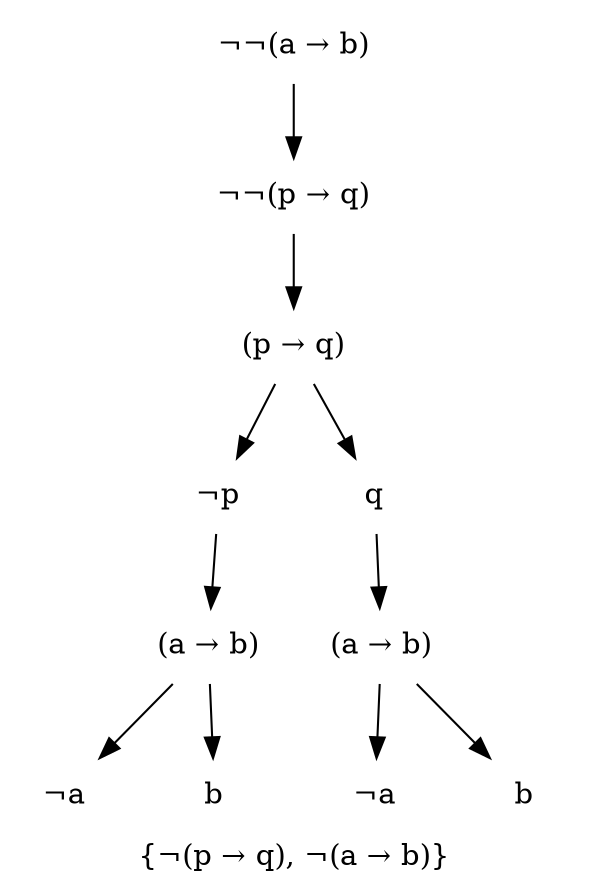 digraph G {
	label = "{&not;(p &rarr; q), &not;(a &rarr; b)}";
	node [ shape = "plaintext" ];
	0 [ label = "&not;&not;(a &rarr; b)" ];
	1 [ label = "&not;&not;(p &rarr; q)" ];
	0 -> 1;
	2 [ label = "(p &rarr; q)" ];
	1 -> 2;
	3 [ label = "&not;p" ];
	2 -> 3;
	4 [ label = "(a &rarr; b)" ];
	3 -> 4;
	5 [ label = "&not;a" ];
	4 -> 5;
	6 [ label = "b" ];
	4 -> 6;
	7 [ label = "q" ];
	2 -> 7;
	8 [ label = "(a &rarr; b)" ];
	7 -> 8;
	9 [ label = "&not;a" ];
	8 -> 9;
	10 [ label = "b" ];
	8 -> 10;
}